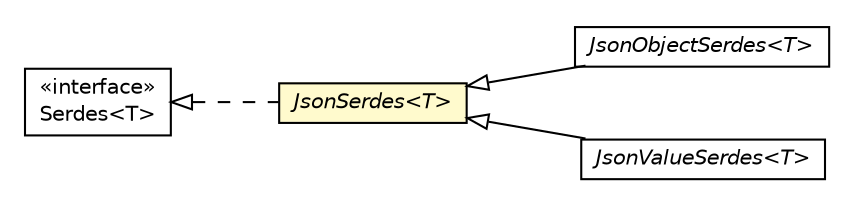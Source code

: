 #!/usr/local/bin/dot
#
# Class diagram 
# Generated by UMLGraph version R5_6-24-gf6e263 (http://www.umlgraph.org/)
#

digraph G {
	edge [fontname="Helvetica",fontsize=10,labelfontname="Helvetica",labelfontsize=10];
	node [fontname="Helvetica",fontsize=10,shape=plaintext];
	nodesep=0.25;
	ranksep=0.5;
	rankdir=LR;
	// org.turbogwt.core.http.client.serialization.JsonObjectSerdes<T>
	c2766 [label=<<table title="org.turbogwt.core.http.client.serialization.JsonObjectSerdes" border="0" cellborder="1" cellspacing="0" cellpadding="2" port="p" href="./JsonObjectSerdes.html">
		<tr><td><table border="0" cellspacing="0" cellpadding="1">
<tr><td align="center" balign="center"><font face="Helvetica-Oblique"> JsonObjectSerdes&lt;T&gt; </font></td></tr>
		</table></td></tr>
		</table>>, URL="./JsonObjectSerdes.html", fontname="Helvetica", fontcolor="black", fontsize=10.0];
	// org.turbogwt.core.http.client.serialization.JsonSerdes<T>
	c2773 [label=<<table title="org.turbogwt.core.http.client.serialization.JsonSerdes" border="0" cellborder="1" cellspacing="0" cellpadding="2" port="p" bgcolor="lemonChiffon" href="./JsonSerdes.html">
		<tr><td><table border="0" cellspacing="0" cellpadding="1">
<tr><td align="center" balign="center"><font face="Helvetica-Oblique"> JsonSerdes&lt;T&gt; </font></td></tr>
		</table></td></tr>
		</table>>, URL="./JsonSerdes.html", fontname="Helvetica", fontcolor="black", fontsize=10.0];
	// org.turbogwt.core.http.client.serialization.JsonValueSerdes<T>
	c2774 [label=<<table title="org.turbogwt.core.http.client.serialization.JsonValueSerdes" border="0" cellborder="1" cellspacing="0" cellpadding="2" port="p" href="./JsonValueSerdes.html">
		<tr><td><table border="0" cellspacing="0" cellpadding="1">
<tr><td align="center" balign="center"><font face="Helvetica-Oblique"> JsonValueSerdes&lt;T&gt; </font></td></tr>
		</table></td></tr>
		</table>>, URL="./JsonValueSerdes.html", fontname="Helvetica", fontcolor="black", fontsize=10.0];
	// org.turbogwt.core.http.client.serialization.Serdes<T>
	c2779 [label=<<table title="org.turbogwt.core.http.client.serialization.Serdes" border="0" cellborder="1" cellspacing="0" cellpadding="2" port="p" href="./Serdes.html">
		<tr><td><table border="0" cellspacing="0" cellpadding="1">
<tr><td align="center" balign="center"> &#171;interface&#187; </td></tr>
<tr><td align="center" balign="center"> Serdes&lt;T&gt; </td></tr>
		</table></td></tr>
		</table>>, URL="./Serdes.html", fontname="Helvetica", fontcolor="black", fontsize=10.0];
	//org.turbogwt.core.http.client.serialization.JsonObjectSerdes<T> extends org.turbogwt.core.http.client.serialization.JsonSerdes<T>
	c2773:p -> c2766:p [dir=back,arrowtail=empty];
	//org.turbogwt.core.http.client.serialization.JsonSerdes<T> implements org.turbogwt.core.http.client.serialization.Serdes<T>
	c2779:p -> c2773:p [dir=back,arrowtail=empty,style=dashed];
	//org.turbogwt.core.http.client.serialization.JsonValueSerdes<T> extends org.turbogwt.core.http.client.serialization.JsonSerdes<T>
	c2773:p -> c2774:p [dir=back,arrowtail=empty];
}

